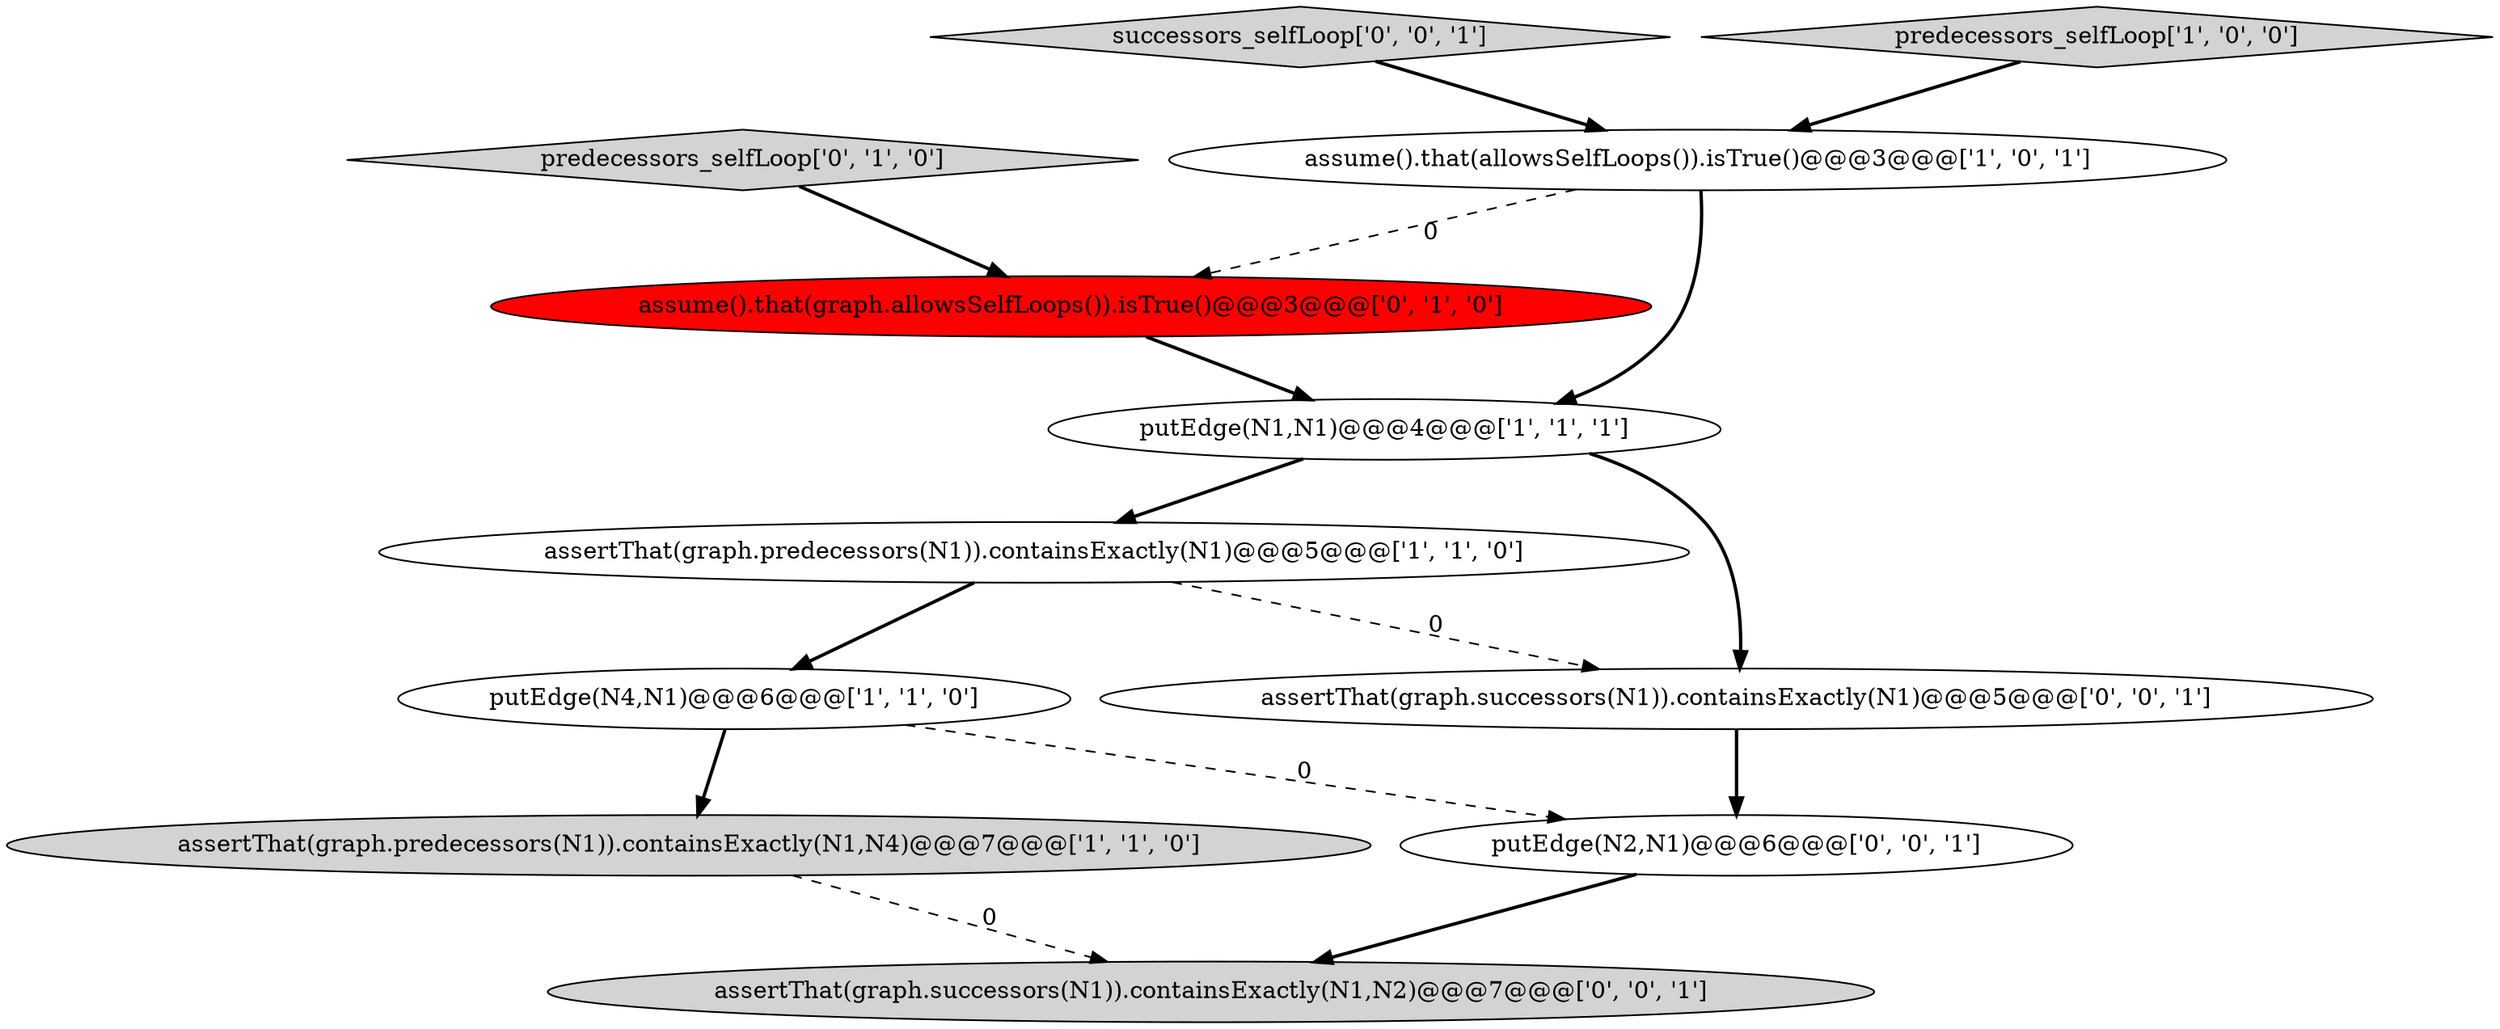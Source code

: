 digraph {
5 [style = filled, label = "assertThat(graph.predecessors(N1)).containsExactly(N1,N4)@@@7@@@['1', '1', '0']", fillcolor = lightgray, shape = ellipse image = "AAA0AAABBB1BBB"];
3 [style = filled, label = "assume().that(allowsSelfLoops()).isTrue()@@@3@@@['1', '0', '1']", fillcolor = white, shape = ellipse image = "AAA0AAABBB1BBB"];
6 [style = filled, label = "assume().that(graph.allowsSelfLoops()).isTrue()@@@3@@@['0', '1', '0']", fillcolor = red, shape = ellipse image = "AAA1AAABBB2BBB"];
7 [style = filled, label = "predecessors_selfLoop['0', '1', '0']", fillcolor = lightgray, shape = diamond image = "AAA0AAABBB2BBB"];
0 [style = filled, label = "assertThat(graph.predecessors(N1)).containsExactly(N1)@@@5@@@['1', '1', '0']", fillcolor = white, shape = ellipse image = "AAA0AAABBB1BBB"];
1 [style = filled, label = "putEdge(N1,N1)@@@4@@@['1', '1', '1']", fillcolor = white, shape = ellipse image = "AAA0AAABBB1BBB"];
9 [style = filled, label = "successors_selfLoop['0', '0', '1']", fillcolor = lightgray, shape = diamond image = "AAA0AAABBB3BBB"];
4 [style = filled, label = "predecessors_selfLoop['1', '0', '0']", fillcolor = lightgray, shape = diamond image = "AAA0AAABBB1BBB"];
2 [style = filled, label = "putEdge(N4,N1)@@@6@@@['1', '1', '0']", fillcolor = white, shape = ellipse image = "AAA0AAABBB1BBB"];
11 [style = filled, label = "assertThat(graph.successors(N1)).containsExactly(N1)@@@5@@@['0', '0', '1']", fillcolor = white, shape = ellipse image = "AAA0AAABBB3BBB"];
10 [style = filled, label = "assertThat(graph.successors(N1)).containsExactly(N1,N2)@@@7@@@['0', '0', '1']", fillcolor = lightgray, shape = ellipse image = "AAA0AAABBB3BBB"];
8 [style = filled, label = "putEdge(N2,N1)@@@6@@@['0', '0', '1']", fillcolor = white, shape = ellipse image = "AAA0AAABBB3BBB"];
9->3 [style = bold, label=""];
6->1 [style = bold, label=""];
4->3 [style = bold, label=""];
11->8 [style = bold, label=""];
8->10 [style = bold, label=""];
3->6 [style = dashed, label="0"];
0->2 [style = bold, label=""];
0->11 [style = dashed, label="0"];
1->0 [style = bold, label=""];
3->1 [style = bold, label=""];
5->10 [style = dashed, label="0"];
2->8 [style = dashed, label="0"];
7->6 [style = bold, label=""];
1->11 [style = bold, label=""];
2->5 [style = bold, label=""];
}
